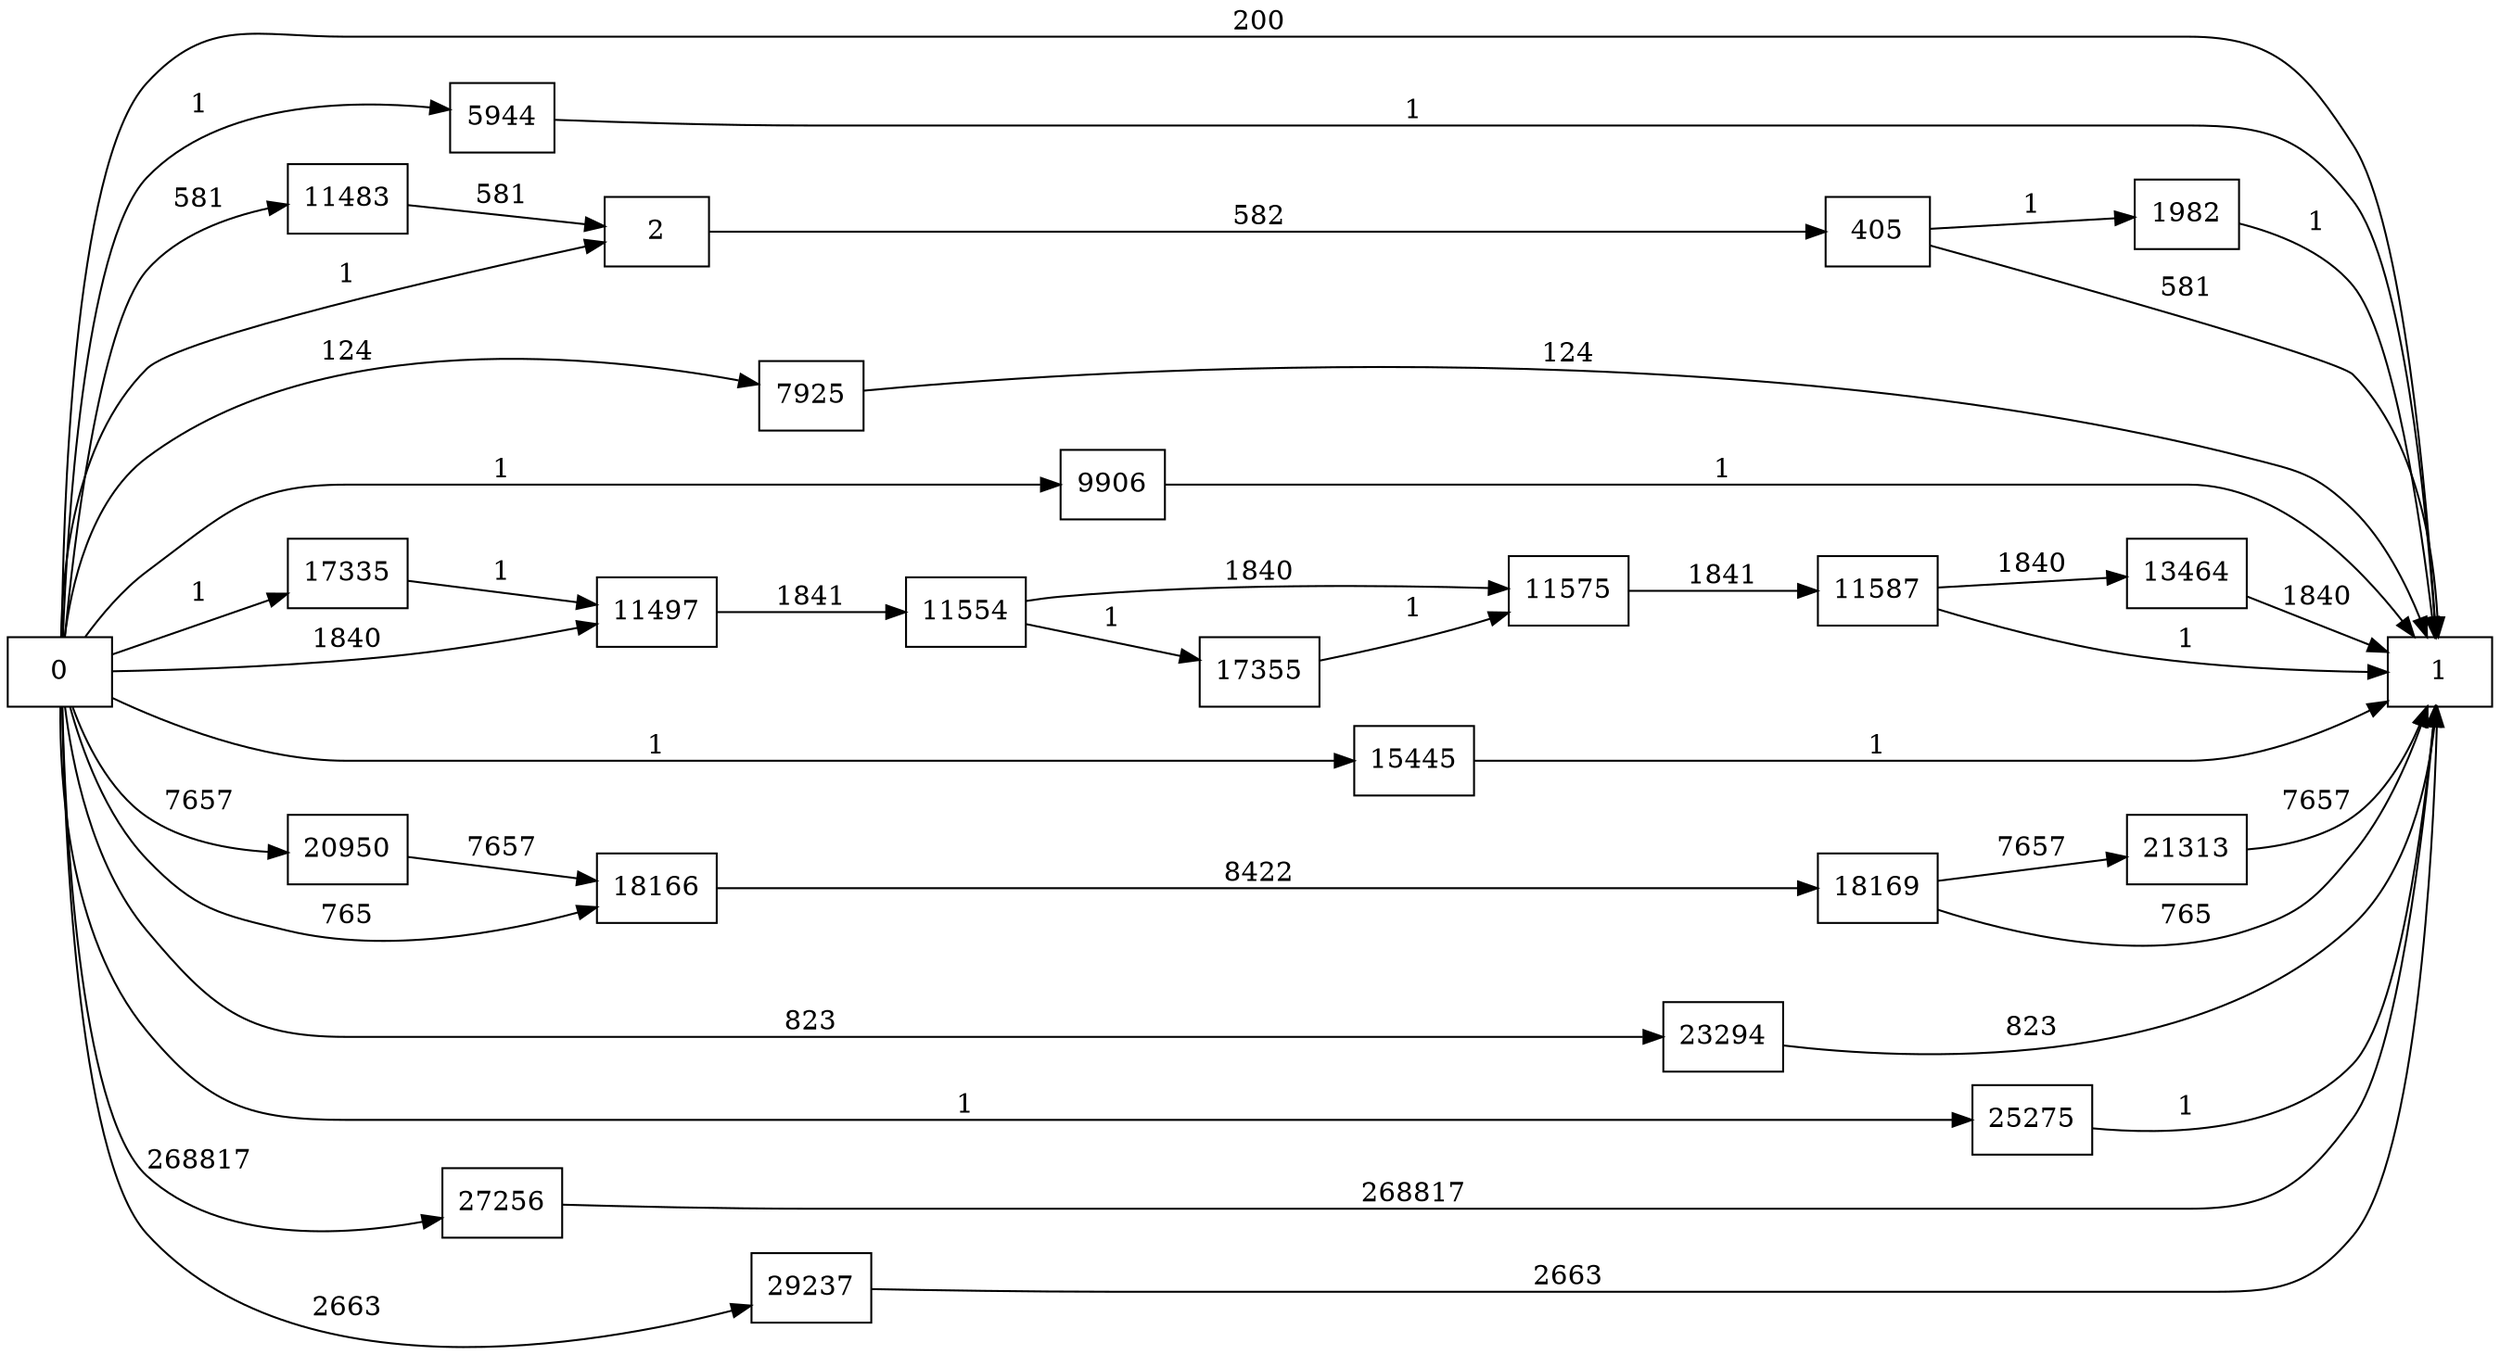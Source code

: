 digraph {
	graph [rankdir=LR]
	node [shape=rectangle]
	2 -> 405 [label=582]
	405 -> 1 [label=581]
	405 -> 1982 [label=1]
	1982 -> 1 [label=1]
	5944 -> 1 [label=1]
	7925 -> 1 [label=124]
	9906 -> 1 [label=1]
	11483 -> 2 [label=581]
	11497 -> 11554 [label=1841]
	11554 -> 11575 [label=1840]
	11554 -> 17355 [label=1]
	11575 -> 11587 [label=1841]
	11587 -> 1 [label=1]
	11587 -> 13464 [label=1840]
	13464 -> 1 [label=1840]
	15445 -> 1 [label=1]
	17335 -> 11497 [label=1]
	17355 -> 11575 [label=1]
	18166 -> 18169 [label=8422]
	18169 -> 1 [label=765]
	18169 -> 21313 [label=7657]
	20950 -> 18166 [label=7657]
	21313 -> 1 [label=7657]
	23294 -> 1 [label=823]
	25275 -> 1 [label=1]
	27256 -> 1 [label=268817]
	29237 -> 1 [label=2663]
	0 -> 2 [label=1]
	0 -> 1 [label=200]
	0 -> 5944 [label=1]
	0 -> 7925 [label=124]
	0 -> 9906 [label=1]
	0 -> 11483 [label=581]
	0 -> 11497 [label=1840]
	0 -> 15445 [label=1]
	0 -> 17335 [label=1]
	0 -> 18166 [label=765]
	0 -> 20950 [label=7657]
	0 -> 23294 [label=823]
	0 -> 25275 [label=1]
	0 -> 27256 [label=268817]
	0 -> 29237 [label=2663]
}
